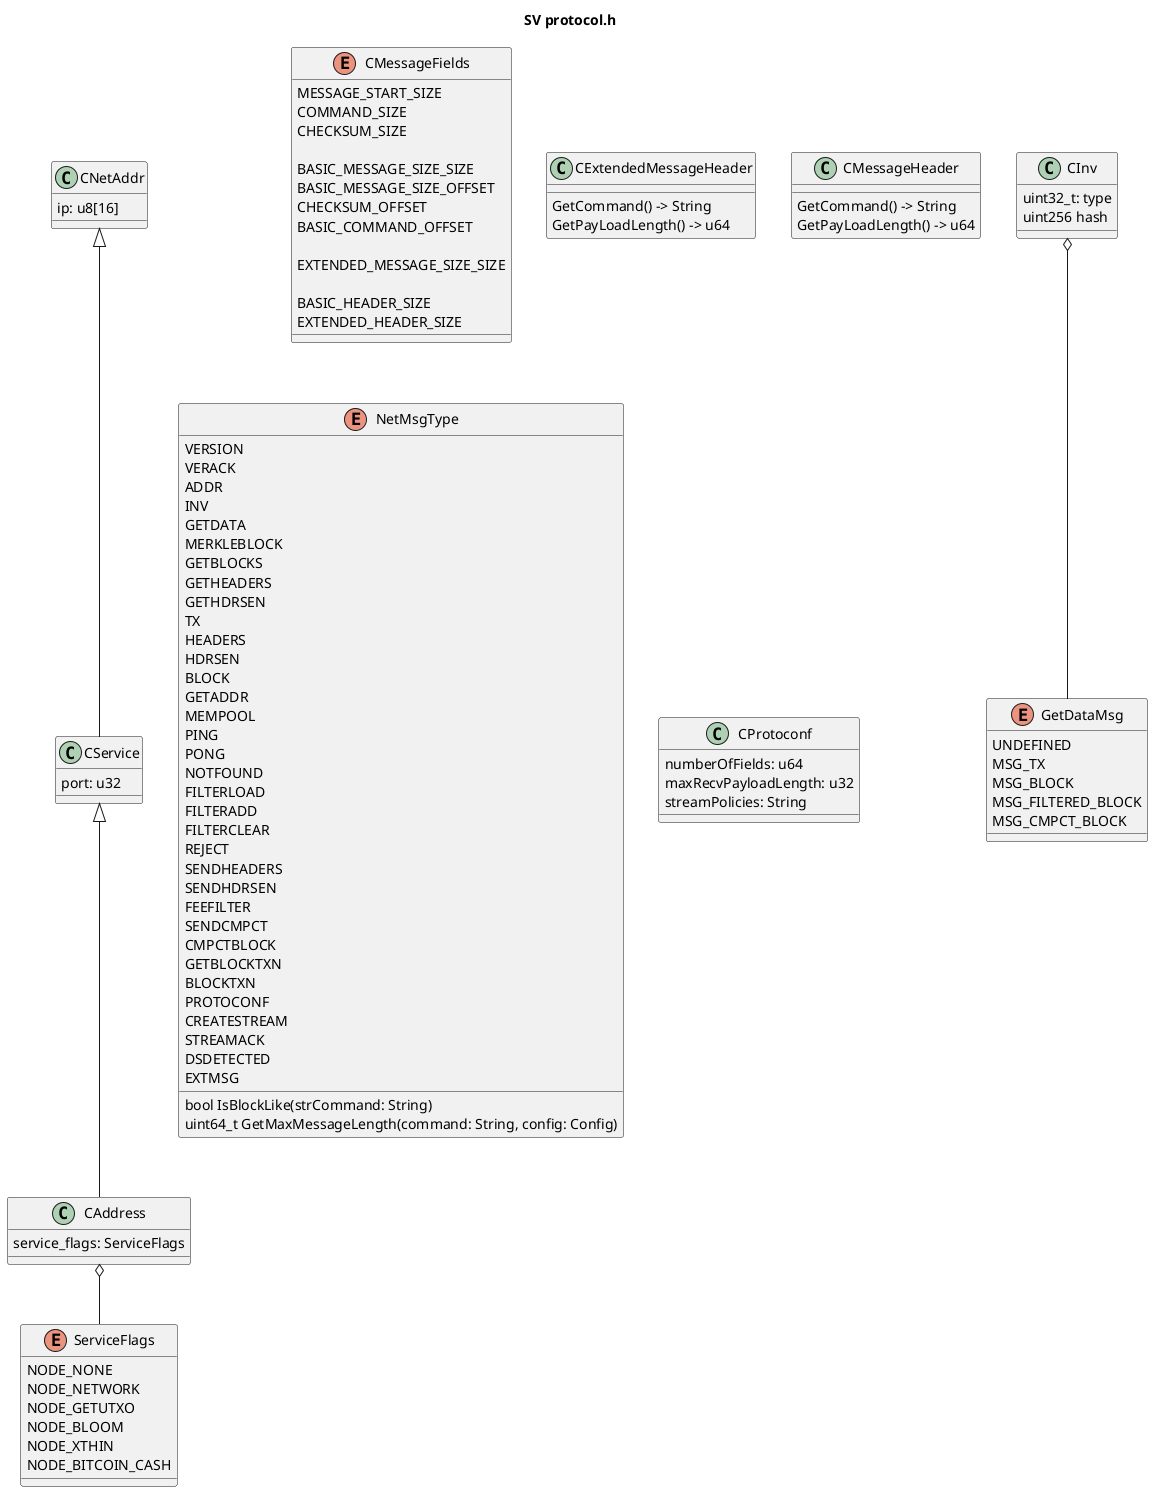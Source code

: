 @startuml
title SV protocol.h
top to bottom direction

enum CMessageFields {
    MESSAGE_START_SIZE
    COMMAND_SIZE
    CHECKSUM_SIZE

    BASIC_MESSAGE_SIZE_SIZE
    BASIC_MESSAGE_SIZE_OFFSET
    CHECKSUM_OFFSET
    BASIC_COMMAND_OFFSET

    EXTENDED_MESSAGE_SIZE_SIZE

    BASIC_HEADER_SIZE
    EXTENDED_HEADER_SIZE
}

class CExtendedMessageHeader {
    GetCommand() -> String
    GetPayLoadLength() -> u64
}

class CMessageHeader {
    GetCommand() -> String
    GetPayLoadLength() -> u64
}

enum NetMsgType{
    VERSION
    VERACK
    ADDR
    INV
    GETDATA
    MERKLEBLOCK
    GETBLOCKS
    GETHEADERS
    GETHDRSEN
    TX
    HEADERS
    HDRSEN
    BLOCK
    GETADDR
    MEMPOOL
    PING
    PONG
    NOTFOUND
    FILTERLOAD
    FILTERADD
    FILTERCLEAR
    REJECT
    SENDHEADERS
    SENDHDRSEN
    FEEFILTER
    SENDCMPCT
    CMPCTBLOCK
    GETBLOCKTXN
    BLOCKTXN
    PROTOCONF
    CREATESTREAM
    STREAMACK
    DSDETECTED
    EXTMSG
bool IsBlockLike(strCommand: String)
uint64_t GetMaxMessageLength(command: String, config: Config)
}

enum ServiceFlags  {
    NODE_NONE
    NODE_NETWORK
    NODE_GETUTXO
    NODE_BLOOM
    NODE_XTHIN
    NODE_BITCOIN_CASH
}

class CNetAddr{
    ip: u8[16]
}
class CService {
    port: u32

}
class CAddress {
    service_flags: ServiceFlags
}

CService -up-|> CNetAddr
CAddress -up-|> CService
CAddress o-- ServiceFlags

enum GetDataMsg {
    UNDEFINED
    MSG_TX
    MSG_BLOCK
    MSG_FILTERED_BLOCK
    MSG_CMPCT_BLOCK
}

class CInv {
    uint32_t: type
    uint256 hash
}
CInv o-- GetDataMsg

class CProtoconf {
    numberOfFields: u64
    maxRecvPayloadLength: u32
    streamPolicies: String

}
@enduml
